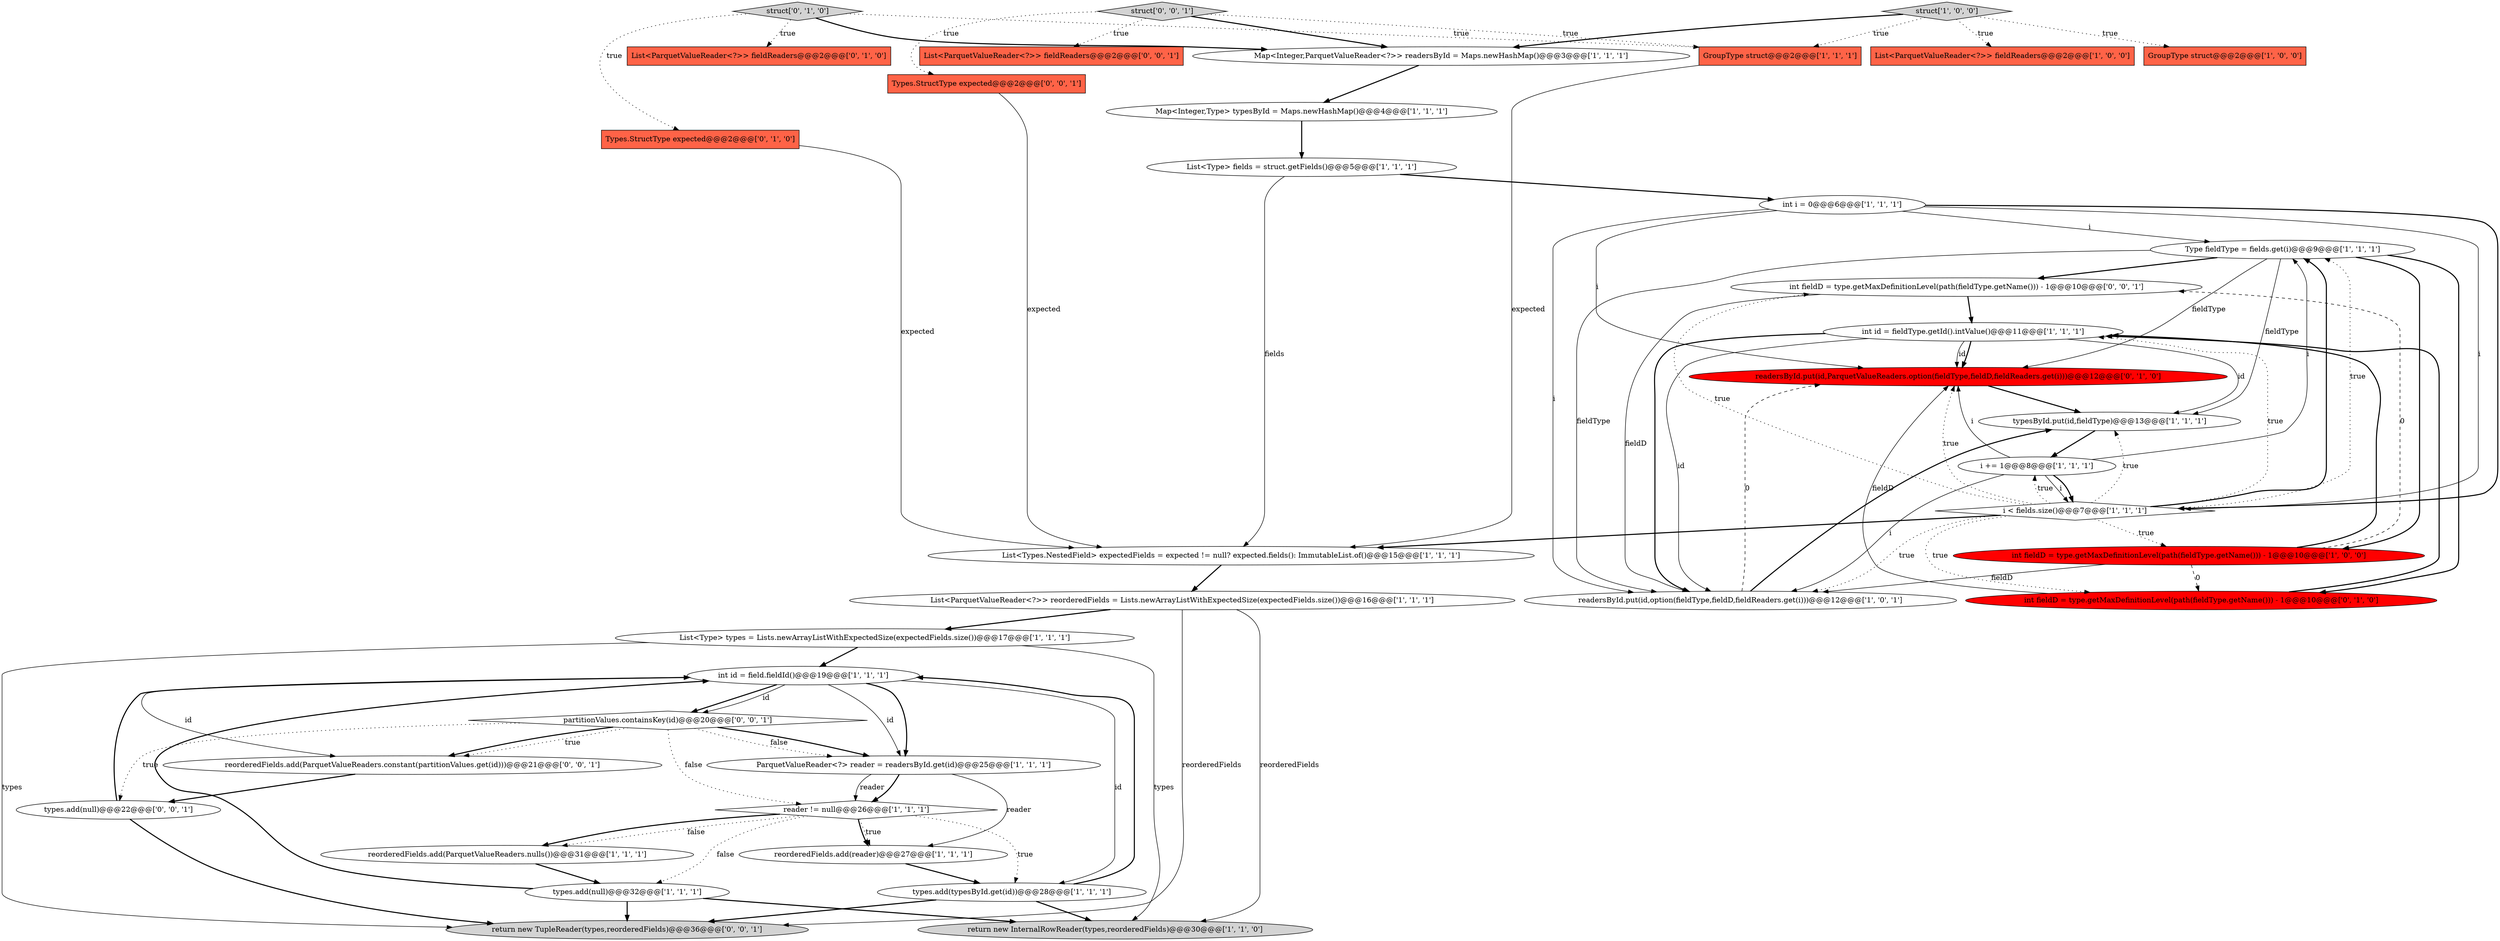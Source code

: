 digraph {
27 [style = filled, label = "List<ParquetValueReader<?>> fieldReaders@@@2@@@['0', '1', '0']", fillcolor = tomato, shape = box image = "AAA0AAABBB2BBB"];
32 [style = filled, label = "partitionValues.containsKey(id)@@@20@@@['0', '0', '1']", fillcolor = white, shape = diamond image = "AAA0AAABBB3BBB"];
16 [style = filled, label = "List<ParquetValueReader<?>> fieldReaders@@@2@@@['1', '0', '0']", fillcolor = tomato, shape = box image = "AAA0AAABBB1BBB"];
19 [style = filled, label = "GroupType struct@@@2@@@['1', '1', '1']", fillcolor = tomato, shape = box image = "AAA0AAABBB1BBB"];
31 [style = filled, label = "int fieldD = type.getMaxDefinitionLevel(path(fieldType.getName())) - 1@@@10@@@['0', '0', '1']", fillcolor = white, shape = ellipse image = "AAA0AAABBB3BBB"];
7 [style = filled, label = "reorderedFields.add(ParquetValueReaders.nulls())@@@31@@@['1', '1', '1']", fillcolor = white, shape = ellipse image = "AAA0AAABBB1BBB"];
38 [style = filled, label = "struct['0', '0', '1']", fillcolor = lightgray, shape = diamond image = "AAA0AAABBB3BBB"];
23 [style = filled, label = "Map<Integer,Type> typesById = Maps.newHashMap()@@@4@@@['1', '1', '1']", fillcolor = white, shape = ellipse image = "AAA0AAABBB1BBB"];
26 [style = filled, label = "int fieldD = type.getMaxDefinitionLevel(path(fieldType.getName())) - 1@@@10@@@['0', '1', '0']", fillcolor = red, shape = ellipse image = "AAA1AAABBB2BBB"];
8 [style = filled, label = "GroupType struct@@@2@@@['1', '0', '0']", fillcolor = tomato, shape = box image = "AAA0AAABBB1BBB"];
10 [style = filled, label = "int id = fieldType.getId().intValue()@@@11@@@['1', '1', '1']", fillcolor = white, shape = ellipse image = "AAA0AAABBB1BBB"];
6 [style = filled, label = "ParquetValueReader<?> reader = readersById.get(id)@@@25@@@['1', '1', '1']", fillcolor = white, shape = ellipse image = "AAA0AAABBB1BBB"];
20 [style = filled, label = "int fieldD = type.getMaxDefinitionLevel(path(fieldType.getName())) - 1@@@10@@@['1', '0', '0']", fillcolor = red, shape = ellipse image = "AAA1AAABBB1BBB"];
15 [style = filled, label = "List<ParquetValueReader<?>> reorderedFields = Lists.newArrayListWithExpectedSize(expectedFields.size())@@@16@@@['1', '1', '1']", fillcolor = white, shape = ellipse image = "AAA0AAABBB1BBB"];
17 [style = filled, label = "reorderedFields.add(reader)@@@27@@@['1', '1', '1']", fillcolor = white, shape = ellipse image = "AAA0AAABBB1BBB"];
35 [style = filled, label = "List<ParquetValueReader<?>> fieldReaders@@@2@@@['0', '0', '1']", fillcolor = tomato, shape = box image = "AAA0AAABBB3BBB"];
2 [style = filled, label = "reader != null@@@26@@@['1', '1', '1']", fillcolor = white, shape = diamond image = "AAA0AAABBB1BBB"];
22 [style = filled, label = "types.add(typesById.get(id))@@@28@@@['1', '1', '1']", fillcolor = white, shape = ellipse image = "AAA0AAABBB1BBB"];
33 [style = filled, label = "return new TupleReader(types,reorderedFields)@@@36@@@['0', '0', '1']", fillcolor = lightgray, shape = ellipse image = "AAA0AAABBB3BBB"];
3 [style = filled, label = "types.add(null)@@@32@@@['1', '1', '1']", fillcolor = white, shape = ellipse image = "AAA0AAABBB1BBB"];
4 [style = filled, label = "Map<Integer,ParquetValueReader<?>> readersById = Maps.newHashMap()@@@3@@@['1', '1', '1']", fillcolor = white, shape = ellipse image = "AAA0AAABBB1BBB"];
37 [style = filled, label = "types.add(null)@@@22@@@['0', '0', '1']", fillcolor = white, shape = ellipse image = "AAA0AAABBB3BBB"];
24 [style = filled, label = "List<Types.NestedField> expectedFields = expected != null? expected.fields(): ImmutableList.of()@@@15@@@['1', '1', '1']", fillcolor = white, shape = ellipse image = "AAA0AAABBB1BBB"];
34 [style = filled, label = "reorderedFields.add(ParquetValueReaders.constant(partitionValues.get(id)))@@@21@@@['0', '0', '1']", fillcolor = white, shape = ellipse image = "AAA0AAABBB3BBB"];
12 [style = filled, label = "Type fieldType = fields.get(i)@@@9@@@['1', '1', '1']", fillcolor = white, shape = ellipse image = "AAA0AAABBB1BBB"];
9 [style = filled, label = "i += 1@@@8@@@['1', '1', '1']", fillcolor = white, shape = ellipse image = "AAA0AAABBB1BBB"];
5 [style = filled, label = "List<Type> types = Lists.newArrayListWithExpectedSize(expectedFields.size())@@@17@@@['1', '1', '1']", fillcolor = white, shape = ellipse image = "AAA0AAABBB1BBB"];
21 [style = filled, label = "List<Type> fields = struct.getFields()@@@5@@@['1', '1', '1']", fillcolor = white, shape = ellipse image = "AAA0AAABBB1BBB"];
29 [style = filled, label = "readersById.put(id,ParquetValueReaders.option(fieldType,fieldD,fieldReaders.get(i)))@@@12@@@['0', '1', '0']", fillcolor = red, shape = ellipse image = "AAA1AAABBB2BBB"];
1 [style = filled, label = "int id = field.fieldId()@@@19@@@['1', '1', '1']", fillcolor = white, shape = ellipse image = "AAA0AAABBB1BBB"];
36 [style = filled, label = "Types.StructType expected@@@2@@@['0', '0', '1']", fillcolor = tomato, shape = box image = "AAA0AAABBB3BBB"];
25 [style = filled, label = "int i = 0@@@6@@@['1', '1', '1']", fillcolor = white, shape = ellipse image = "AAA0AAABBB1BBB"];
14 [style = filled, label = "return new InternalRowReader(types,reorderedFields)@@@30@@@['1', '1', '0']", fillcolor = lightgray, shape = ellipse image = "AAA0AAABBB1BBB"];
0 [style = filled, label = "readersById.put(id,option(fieldType,fieldD,fieldReaders.get(i)))@@@12@@@['1', '0', '1']", fillcolor = white, shape = ellipse image = "AAA0AAABBB1BBB"];
11 [style = filled, label = "struct['1', '0', '0']", fillcolor = lightgray, shape = diamond image = "AAA0AAABBB1BBB"];
13 [style = filled, label = "i < fields.size()@@@7@@@['1', '1', '1']", fillcolor = white, shape = diamond image = "AAA0AAABBB1BBB"];
18 [style = filled, label = "typesById.put(id,fieldType)@@@13@@@['1', '1', '1']", fillcolor = white, shape = ellipse image = "AAA0AAABBB1BBB"];
30 [style = filled, label = "struct['0', '1', '0']", fillcolor = lightgray, shape = diamond image = "AAA0AAABBB2BBB"];
28 [style = filled, label = "Types.StructType expected@@@2@@@['0', '1', '0']", fillcolor = tomato, shape = box image = "AAA0AAABBB2BBB"];
9->0 [style = solid, label="i"];
2->22 [style = dotted, label="true"];
36->24 [style = solid, label="expected"];
26->10 [style = bold, label=""];
13->20 [style = dotted, label="true"];
38->19 [style = dotted, label="true"];
38->4 [style = bold, label=""];
12->0 [style = solid, label="fieldType"];
32->34 [style = bold, label=""];
13->10 [style = dotted, label="true"];
32->6 [style = bold, label=""];
29->18 [style = bold, label=""];
2->7 [style = dotted, label="false"];
32->6 [style = dotted, label="false"];
32->37 [style = dotted, label="true"];
11->8 [style = dotted, label="true"];
19->24 [style = solid, label="expected"];
21->24 [style = solid, label="fields"];
37->33 [style = bold, label=""];
1->22 [style = solid, label="id"];
20->26 [style = dashed, label="0"];
13->9 [style = dotted, label="true"];
22->33 [style = bold, label=""];
10->29 [style = solid, label="id"];
37->1 [style = bold, label=""];
30->19 [style = dotted, label="true"];
3->33 [style = bold, label=""];
21->25 [style = bold, label=""];
6->2 [style = bold, label=""];
12->18 [style = solid, label="fieldType"];
5->1 [style = bold, label=""];
13->12 [style = bold, label=""];
13->0 [style = dotted, label="true"];
13->29 [style = dotted, label="true"];
10->0 [style = bold, label=""];
18->9 [style = bold, label=""];
32->2 [style = dotted, label="false"];
1->32 [style = bold, label=""];
11->16 [style = dotted, label="true"];
11->19 [style = dotted, label="true"];
22->14 [style = bold, label=""];
30->28 [style = dotted, label="true"];
12->31 [style = bold, label=""];
4->23 [style = bold, label=""];
2->17 [style = bold, label=""];
13->18 [style = dotted, label="true"];
26->29 [style = solid, label="fieldD"];
13->24 [style = bold, label=""];
32->34 [style = dotted, label="true"];
3->1 [style = bold, label=""];
13->26 [style = dotted, label="true"];
9->29 [style = solid, label="i"];
11->4 [style = bold, label=""];
2->3 [style = dotted, label="false"];
20->31 [style = dashed, label="0"];
12->20 [style = bold, label=""];
10->18 [style = solid, label="id"];
20->0 [style = solid, label="fieldD"];
5->33 [style = solid, label="types"];
1->32 [style = solid, label="id"];
15->14 [style = solid, label="reorderedFields"];
1->6 [style = bold, label=""];
10->0 [style = solid, label="id"];
31->10 [style = bold, label=""];
6->2 [style = solid, label="reader"];
0->29 [style = dashed, label="0"];
5->14 [style = solid, label="types"];
0->18 [style = bold, label=""];
22->1 [style = bold, label=""];
38->36 [style = dotted, label="true"];
24->15 [style = bold, label=""];
25->29 [style = solid, label="i"];
6->17 [style = solid, label="reader"];
13->12 [style = dotted, label="true"];
25->0 [style = solid, label="i"];
1->6 [style = solid, label="id"];
25->13 [style = bold, label=""];
30->27 [style = dotted, label="true"];
2->17 [style = dotted, label="true"];
3->14 [style = bold, label=""];
12->26 [style = bold, label=""];
17->22 [style = bold, label=""];
7->3 [style = bold, label=""];
15->5 [style = bold, label=""];
20->10 [style = bold, label=""];
25->12 [style = solid, label="i"];
15->33 [style = solid, label="reorderedFields"];
9->13 [style = solid, label="i"];
13->31 [style = dotted, label="true"];
23->21 [style = bold, label=""];
10->29 [style = bold, label=""];
34->37 [style = bold, label=""];
38->35 [style = dotted, label="true"];
30->4 [style = bold, label=""];
1->34 [style = solid, label="id"];
31->0 [style = solid, label="fieldD"];
2->7 [style = bold, label=""];
28->24 [style = solid, label="expected"];
9->12 [style = solid, label="i"];
12->29 [style = solid, label="fieldType"];
9->13 [style = bold, label=""];
25->13 [style = solid, label="i"];
}
